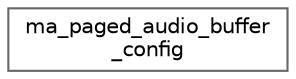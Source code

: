 digraph "Graphical Class Hierarchy"
{
 // LATEX_PDF_SIZE
  bgcolor="transparent";
  edge [fontname=Helvetica,fontsize=10,labelfontname=Helvetica,labelfontsize=10];
  node [fontname=Helvetica,fontsize=10,shape=box,height=0.2,width=0.4];
  rankdir="LR";
  Node0 [id="Node000000",label="ma_paged_audio_buffer\l_config",height=0.2,width=0.4,color="grey40", fillcolor="white", style="filled",URL="$structma__paged__audio__buffer__config.html",tooltip=" "];
}
